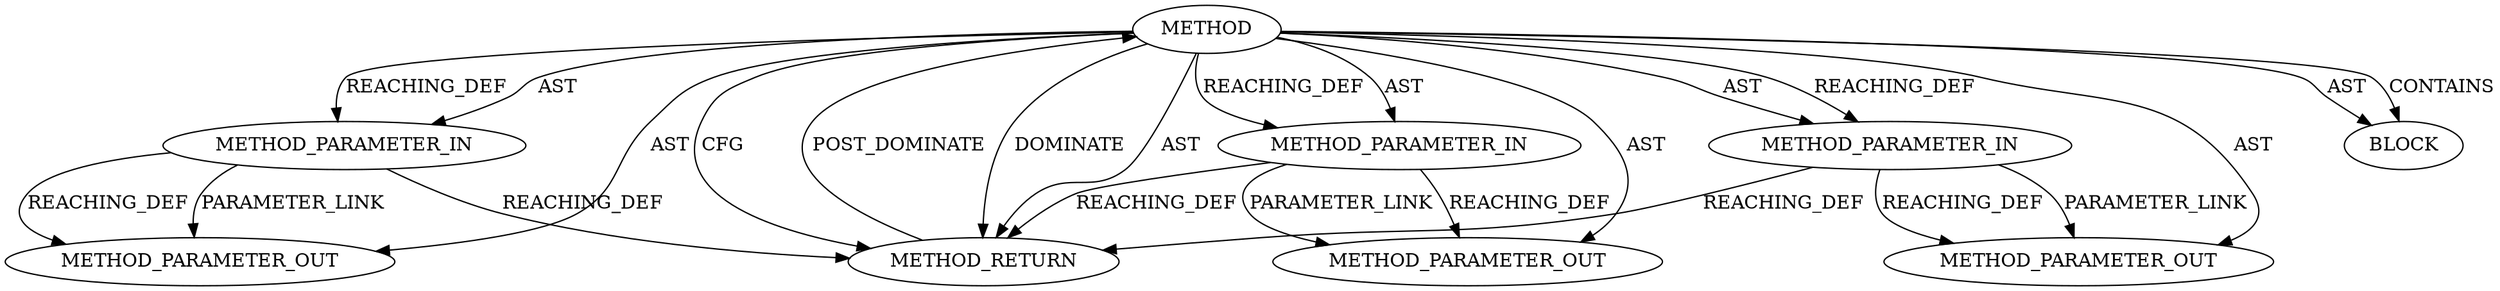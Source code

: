 digraph {
  22184 [label=METHOD_PARAMETER_OUT ORDER=2 CODE="p2" IS_VARIADIC=false TYPE_FULL_NAME="ANY" EVALUATION_STRATEGY="BY_VALUE" INDEX=2 NAME="p2"]
  20449 [label=METHOD AST_PARENT_TYPE="NAMESPACE_BLOCK" AST_PARENT_FULL_NAME="<global>" ORDER=0 CODE="<empty>" FULL_NAME="copy_from_sockptr" IS_EXTERNAL=true FILENAME="<empty>" SIGNATURE="" NAME="copy_from_sockptr"]
  20450 [label=METHOD_PARAMETER_IN ORDER=1 CODE="p1" IS_VARIADIC=false TYPE_FULL_NAME="ANY" EVALUATION_STRATEGY="BY_VALUE" INDEX=1 NAME="p1"]
  20453 [label=BLOCK ORDER=1 ARGUMENT_INDEX=1 CODE="<empty>" TYPE_FULL_NAME="ANY"]
  20452 [label=METHOD_PARAMETER_IN ORDER=3 CODE="p3" IS_VARIADIC=false TYPE_FULL_NAME="ANY" EVALUATION_STRATEGY="BY_VALUE" INDEX=3 NAME="p3"]
  22185 [label=METHOD_PARAMETER_OUT ORDER=3 CODE="p3" IS_VARIADIC=false TYPE_FULL_NAME="ANY" EVALUATION_STRATEGY="BY_VALUE" INDEX=3 NAME="p3"]
  20451 [label=METHOD_PARAMETER_IN ORDER=2 CODE="p2" IS_VARIADIC=false TYPE_FULL_NAME="ANY" EVALUATION_STRATEGY="BY_VALUE" INDEX=2 NAME="p2"]
  20454 [label=METHOD_RETURN ORDER=2 CODE="RET" TYPE_FULL_NAME="ANY" EVALUATION_STRATEGY="BY_VALUE"]
  22183 [label=METHOD_PARAMETER_OUT ORDER=1 CODE="p1" IS_VARIADIC=false TYPE_FULL_NAME="ANY" EVALUATION_STRATEGY="BY_VALUE" INDEX=1 NAME="p1"]
  20451 -> 22184 [label=PARAMETER_LINK ]
  20450 -> 20454 [label=REACHING_DEF VARIABLE="p1"]
  20449 -> 20451 [label=REACHING_DEF VARIABLE=""]
  20452 -> 22185 [label=PARAMETER_LINK ]
  20449 -> 22183 [label=AST ]
  20449 -> 20453 [label=CONTAINS ]
  20449 -> 20454 [label=DOMINATE ]
  20449 -> 20452 [label=REACHING_DEF VARIABLE=""]
  20449 -> 20453 [label=AST ]
  20449 -> 20454 [label=AST ]
  20451 -> 22184 [label=REACHING_DEF VARIABLE="p2"]
  20449 -> 20450 [label=AST ]
  20450 -> 22183 [label=REACHING_DEF VARIABLE="p1"]
  20449 -> 20450 [label=REACHING_DEF VARIABLE=""]
  20449 -> 20451 [label=AST ]
  20452 -> 20454 [label=REACHING_DEF VARIABLE="p3"]
  20449 -> 22185 [label=AST ]
  20450 -> 22183 [label=PARAMETER_LINK ]
  20449 -> 20454 [label=CFG ]
  20452 -> 22185 [label=REACHING_DEF VARIABLE="p3"]
  20454 -> 20449 [label=POST_DOMINATE ]
  20449 -> 22184 [label=AST ]
  20451 -> 20454 [label=REACHING_DEF VARIABLE="p2"]
  20449 -> 20452 [label=AST ]
}
